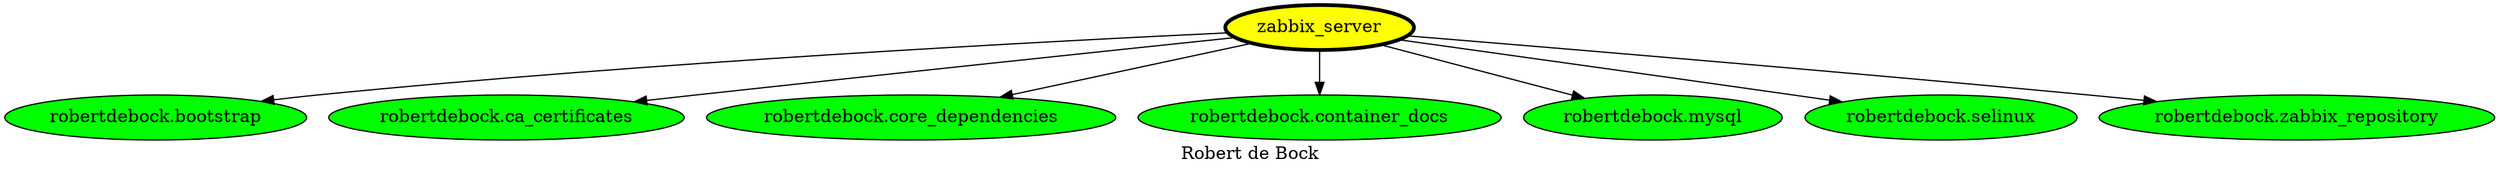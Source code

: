 digraph PhiloDilemma {
  label = "Robert de Bock" ;
  overlap=false
  {
    "zabbix_server" [fillcolor=yellow style=filled penwidth=3]
    "robertdebock.bootstrap" [fillcolor=green style=filled]
    "robertdebock.ca_certificates" [fillcolor=green style=filled]
    "robertdebock.core_dependencies" [fillcolor=green style=filled]
    "robertdebock.container_docs" [fillcolor=green style=filled]
    "robertdebock.mysql" [fillcolor=green style=filled]
    "robertdebock.selinux" [fillcolor=green style=filled]
    "robertdebock.zabbix_repository" [fillcolor=green style=filled]
  }
  "zabbix_server" -> "robertdebock.bootstrap"
  "zabbix_server" -> "robertdebock.ca_certificates"
  "zabbix_server" -> "robertdebock.core_dependencies"
  "zabbix_server" -> "robertdebock.container_docs"
  "zabbix_server" -> "robertdebock.mysql"
  "zabbix_server" -> "robertdebock.selinux"
  "zabbix_server" -> "robertdebock.zabbix_repository"
}
